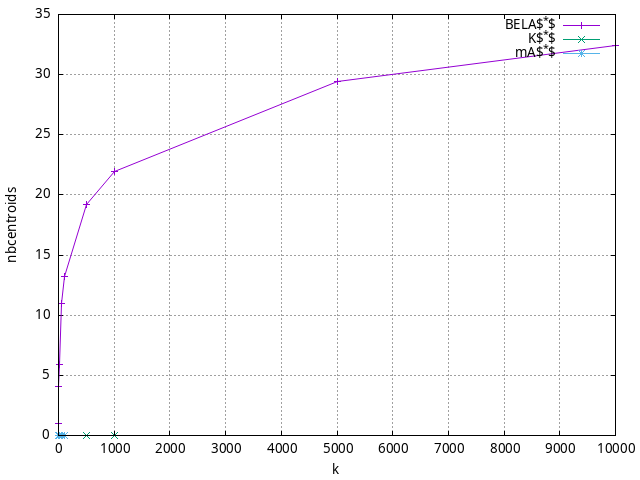 #!/usr/bin/gnuplot
# -*- coding: utf-8 -*-
#
# results/maps/unit/20/random512-20.heuristic.unit.nbcentroids.gnuplot
#
# Started on 04/02/2024 19:56:28
# Author: Carlos Linares López
set grid
set xlabel "k"
set ylabel "nbcentroids"

set terminal png enhanced font "Ariel,10"
set output 'random512-20.heuristic.unit.nbcentroids.png'

plot "-" title "BELA$^*$"      with linesp, "-" title "K$^*$"      with linesp, "-" title "mA$^*$"      with linesp

	1 1.0
	5 4.05
	10 5.87
	50 11.0
	100 13.2
	500 19.19
	1000 21.95
	5000 29.46
	10000 32.39
end
	1 0.0
	5 0.0
	10 0.0
	50 0.0
	100 0.0
	500 0.0
	1000 0.0
end
	1 0.0
	5 0.0
	10 0.0
	50 0.0
	100 0.0
end
